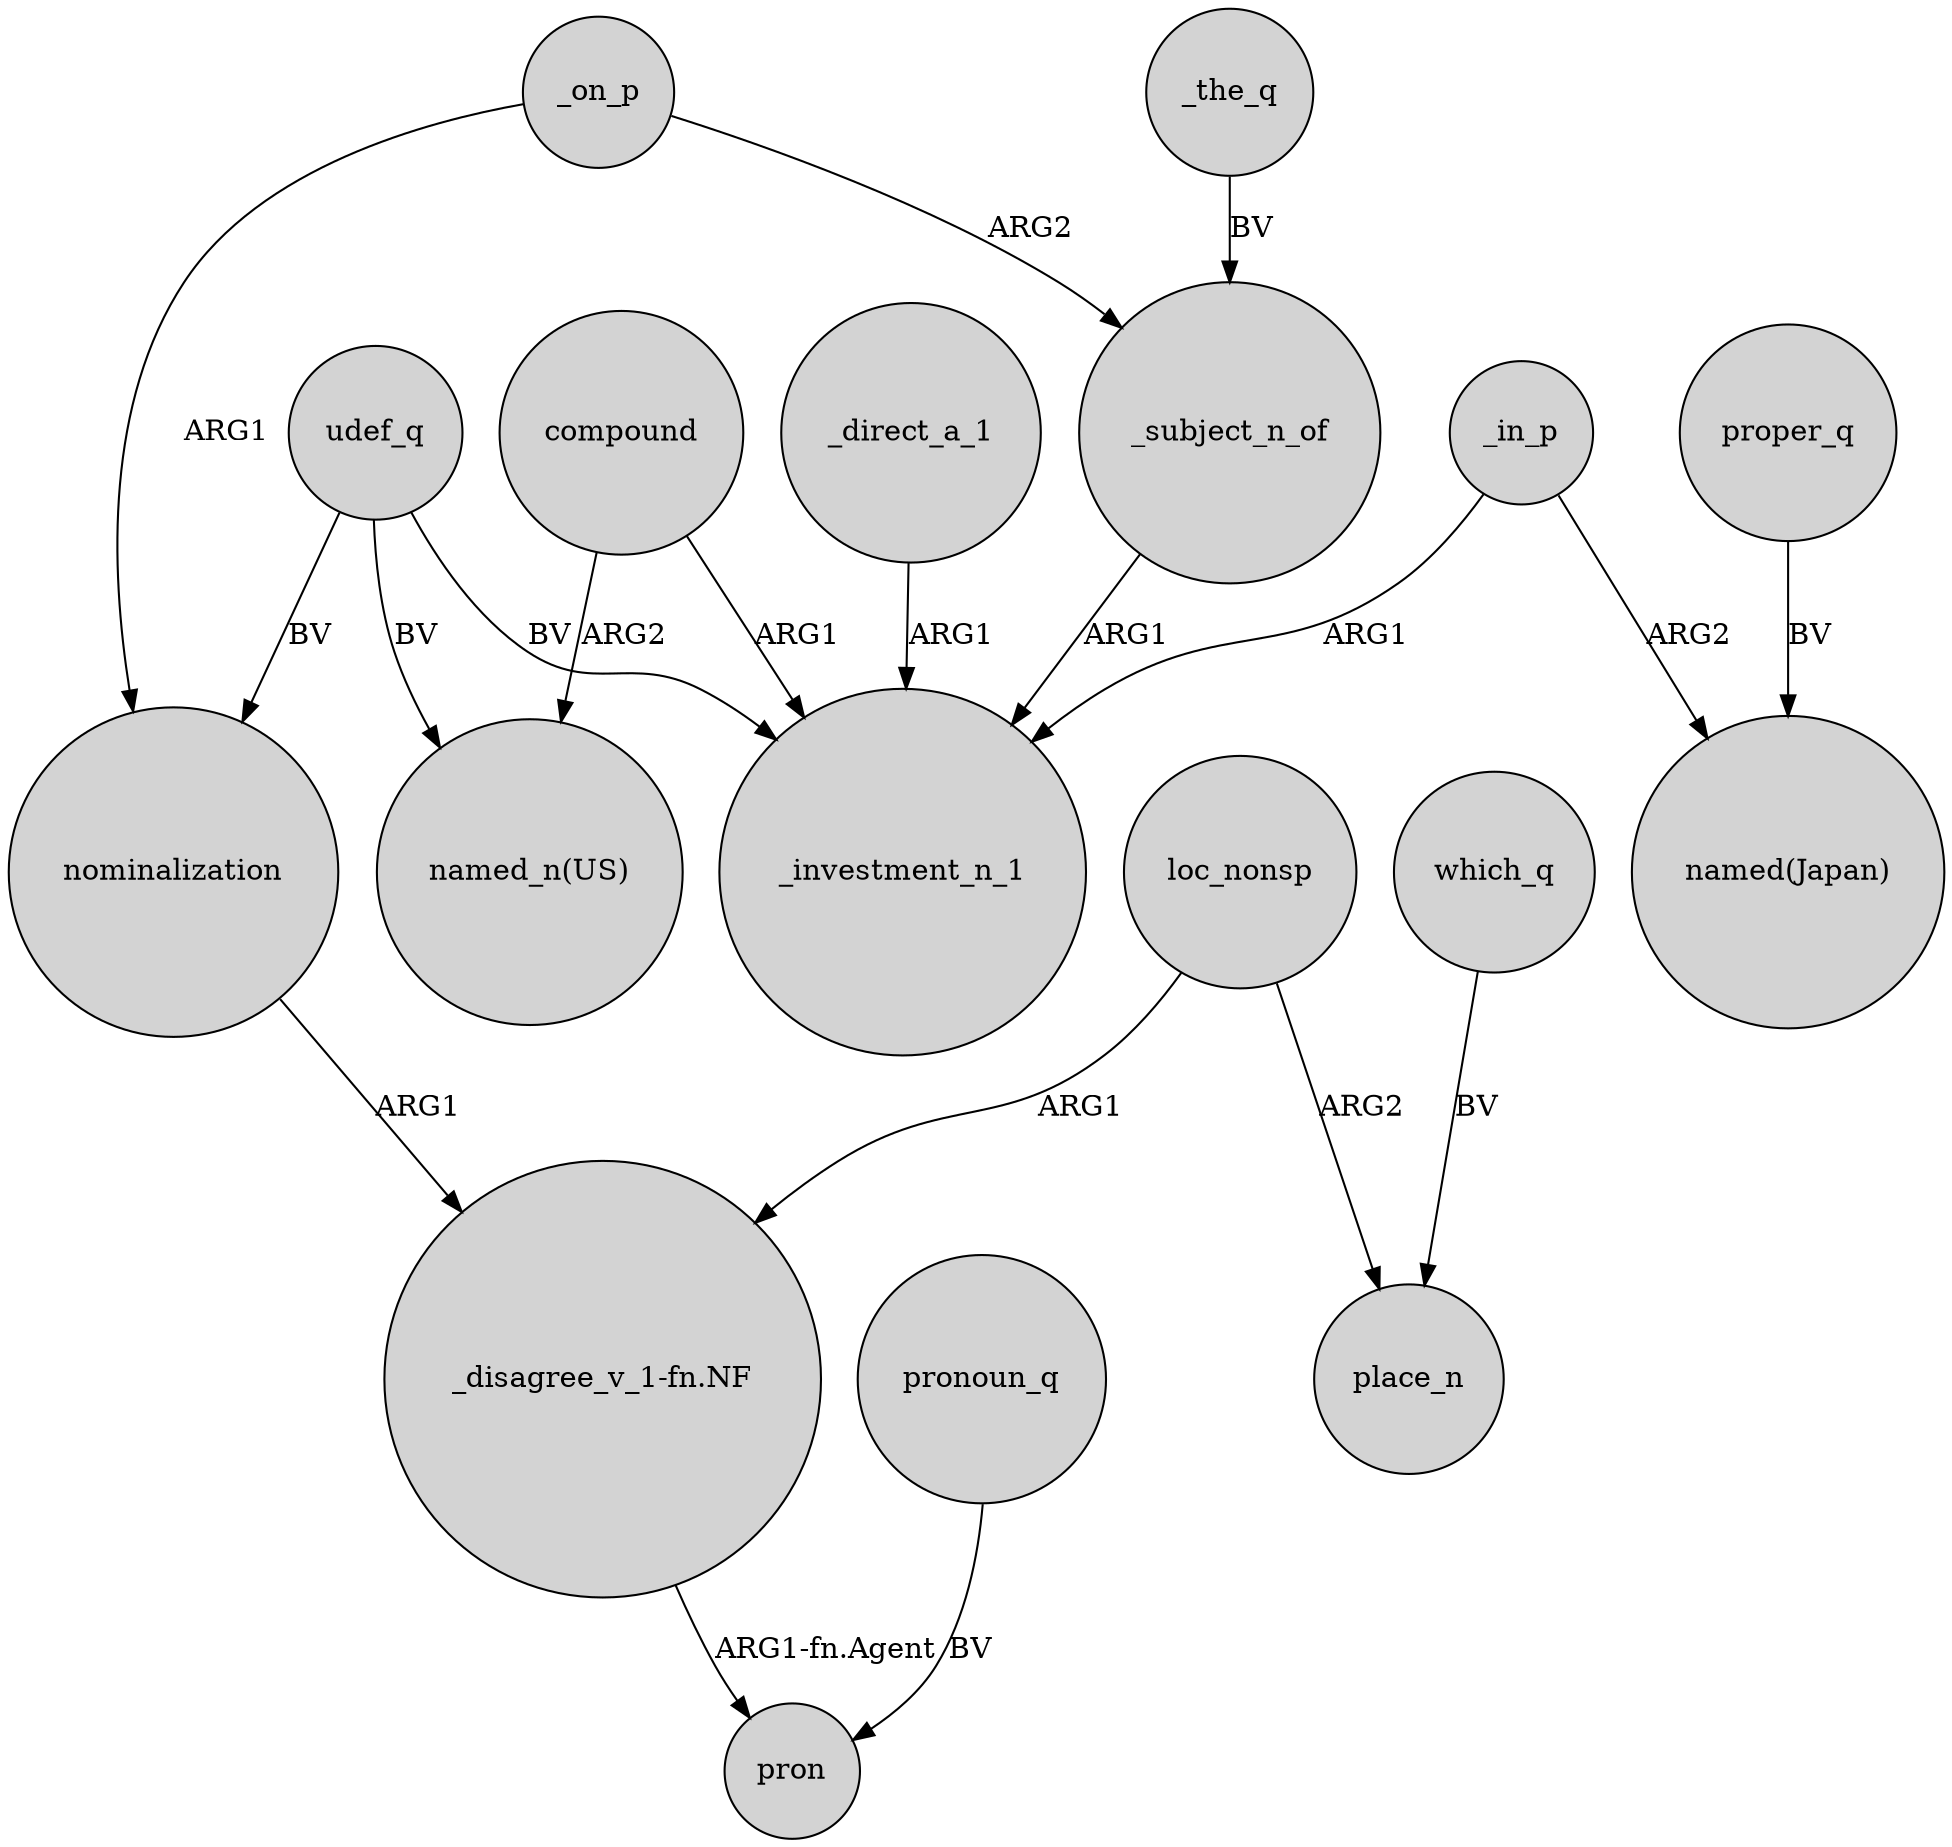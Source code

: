 digraph {
	node [shape=circle style=filled]
	udef_q -> "named_n(US)" [label=BV]
	loc_nonsp -> "_disagree_v_1-fn.NF" [label=ARG1]
	"_disagree_v_1-fn.NF" -> pron [label="ARG1-fn.Agent"]
	nominalization -> "_disagree_v_1-fn.NF" [label=ARG1]
	_on_p -> nominalization [label=ARG1]
	proper_q -> "named(Japan)" [label=BV]
	_on_p -> _subject_n_of [label=ARG2]
	compound -> "named_n(US)" [label=ARG2]
	_the_q -> _subject_n_of [label=BV]
	compound -> _investment_n_1 [label=ARG1]
	which_q -> place_n [label=BV]
	pronoun_q -> pron [label=BV]
	udef_q -> nominalization [label=BV]
	_subject_n_of -> _investment_n_1 [label=ARG1]
	loc_nonsp -> place_n [label=ARG2]
	udef_q -> _investment_n_1 [label=BV]
	_in_p -> "named(Japan)" [label=ARG2]
	_direct_a_1 -> _investment_n_1 [label=ARG1]
	_in_p -> _investment_n_1 [label=ARG1]
}
